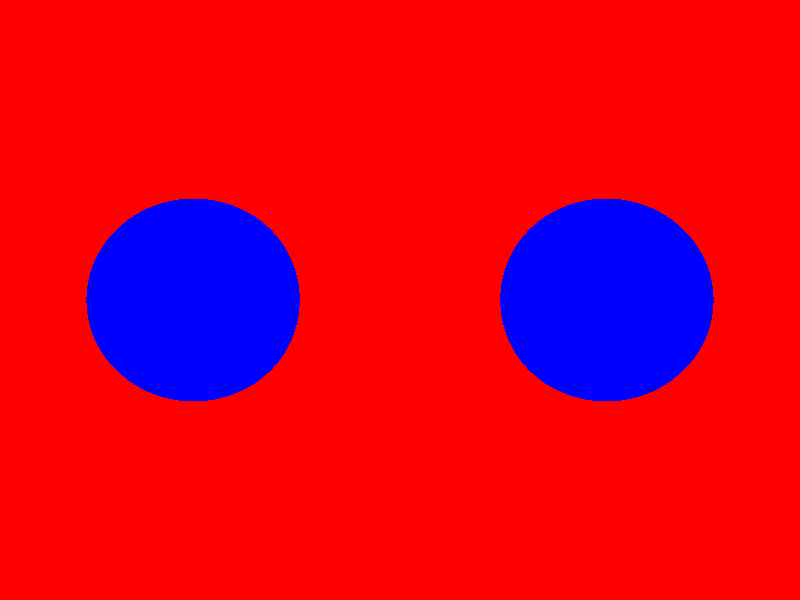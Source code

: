                                                      //This is a test for generating data in the project of visibility subspace
//By Yaoguang Jia, Feb. 15th



#include "colors.inc"
#include "stones.inc"
#include "textures.inc"
#include "shapes.inc"
#include "glass.inc"
#include "metals.inc"
#include "woods.inc"

camera {
    location <0, 0, -3>
    look_at  <0, 0,  0>
  }
    
 
 sphere {
    <-1, 0, 0>, 0.5
    texture {
      pigment{Blue}
    }
  }
  sphere {
    <1, 0, 0>, 0.5
    texture {
      pigment{Blue}
    }
  }
box {
    <-2, -2,   0>,  // Near lower left corner
    < 2,2, 0 >   // Far upper right corner
    texture {
      pigment{Red}
                    // directions
    }
    rotate y*0     // Equivalent to "rotate <0,20,0>"
  }

light_source { <-4000,0, -4000> color White}